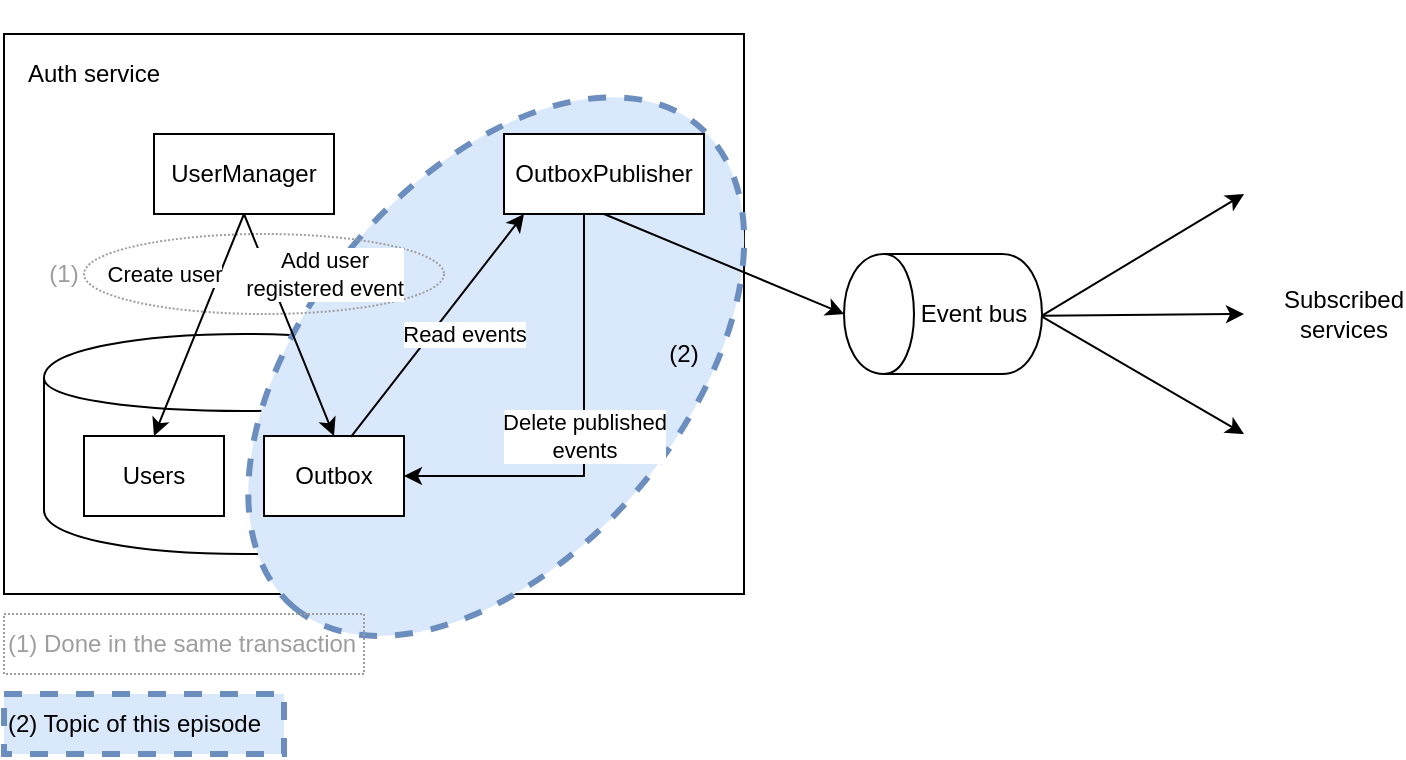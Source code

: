 <mxfile version="13.0.3" type="device"><diagram id="0S89-dWiZSArPoaIlH8q" name="Page-1"><mxGraphModel dx="1178" dy="676" grid="1" gridSize="10" guides="1" tooltips="1" connect="1" arrows="1" fold="1" page="1" pageScale="1" pageWidth="1169" pageHeight="827" math="0" shadow="0"><root><mxCell id="0"/><mxCell id="1" parent="0"/><mxCell id="-u49S37iQLU-LJO_EIy4-6" value="UserManager" style="rounded=0;whiteSpace=wrap;html=1;" parent="1" vertex="1"><mxGeometry x="335" y="370" width="90" height="40" as="geometry"/></mxCell><mxCell id="-u49S37iQLU-LJO_EIy4-20" value="" style="rounded=0;whiteSpace=wrap;html=1;fillColor=none;" parent="1" vertex="1"><mxGeometry x="260" y="320" width="370" height="280" as="geometry"/></mxCell><mxCell id="-u49S37iQLU-LJO_EIy4-1" value="" style="shape=cylinder;whiteSpace=wrap;html=1;boundedLbl=1;backgroundOutline=1;" parent="1" vertex="1"><mxGeometry x="280" y="470" width="200" height="110" as="geometry"/></mxCell><mxCell id="zxj7rD8ylCqqS0n4-8sU-1" value="" style="ellipse;whiteSpace=wrap;html=1;rotation=-230;fillColor=#dae8fc;dashed=1;strokeWidth=3;strokeColor=#6c8ebf;" parent="1" vertex="1"><mxGeometry x="348.88" y="392.58" width="314.47" height="187.45" as="geometry"/></mxCell><mxCell id="-u49S37iQLU-LJO_EIy4-12" value="" style="ellipse;whiteSpace=wrap;html=1;fillColor=none;dashed=1;dashPattern=1 1;strokeColor=#9E9E9E;" parent="1" vertex="1"><mxGeometry x="300" y="420" width="180" height="40" as="geometry"/></mxCell><mxCell id="-u49S37iQLU-LJO_EIy4-2" value="Users" style="rounded=0;whiteSpace=wrap;html=1;" parent="1" vertex="1"><mxGeometry x="300" y="521" width="70" height="40" as="geometry"/></mxCell><mxCell id="-u49S37iQLU-LJO_EIy4-3" value="Outbox" style="rounded=0;whiteSpace=wrap;html=1;" parent="1" vertex="1"><mxGeometry x="390" y="521" width="70" height="40" as="geometry"/></mxCell><mxCell id="-u49S37iQLU-LJO_EIy4-7" value="Create user" style="endArrow=classic;html=1;exitX=0.5;exitY=1;exitDx=0;exitDy=0;entryX=0.5;entryY=0;entryDx=0;entryDy=0;" parent="1" source="-u49S37iQLU-LJO_EIy4-6" target="-u49S37iQLU-LJO_EIy4-2" edge="1"><mxGeometry x="-0.285" y="-26" width="50" height="50" relative="1" as="geometry"><mxPoint x="310" y="310" as="sourcePoint"/><mxPoint x="360" y="260" as="targetPoint"/><mxPoint as="offset"/></mxGeometry></mxCell><mxCell id="-u49S37iQLU-LJO_EIy4-9" value="Add user&lt;br&gt;registered event" style="endArrow=classic;html=1;exitX=0.5;exitY=1;exitDx=0;exitDy=0;entryX=0.5;entryY=0;entryDx=0;entryDy=0;strokeColor=#000000;labelBackgroundColor=#ffffff;" parent="1" source="-u49S37iQLU-LJO_EIy4-6" target="-u49S37iQLU-LJO_EIy4-3" edge="1"><mxGeometry x="-0.285" y="26" width="50" height="50" relative="1" as="geometry"><mxPoint x="480" y="380" as="sourcePoint"/><mxPoint x="530" y="330" as="targetPoint"/><mxPoint as="offset"/></mxGeometry></mxCell><mxCell id="-u49S37iQLU-LJO_EIy4-10" value="Auth service" style="text;html=1;strokeColor=none;fillColor=none;align=center;verticalAlign=middle;whiteSpace=wrap;rounded=0;" parent="1" vertex="1"><mxGeometry x="270" y="330" width="70" height="20" as="geometry"/></mxCell><mxCell id="-u49S37iQLU-LJO_EIy4-14" value="(1) Done in the same transaction" style="text;html=1;strokeColor=#9E9E9E;fillColor=none;align=left;verticalAlign=middle;whiteSpace=wrap;rounded=0;dashed=1;dashPattern=1 1;fontColor=#9E9E9E;" parent="1" vertex="1"><mxGeometry x="260" y="610" width="180" height="30" as="geometry"/></mxCell><mxCell id="-u49S37iQLU-LJO_EIy4-17" value="(1)" style="text;html=1;strokeColor=none;fillColor=none;align=center;verticalAlign=middle;whiteSpace=wrap;rounded=0;dashed=1;dashPattern=1 1;fontColor=#9E9E9E;" parent="1" vertex="1"><mxGeometry x="280" y="430" width="20" height="20" as="geometry"/></mxCell><mxCell id="94qMdh9nwYf7Sl-WtMXE-3" value="Delete published&lt;br&gt;events" style="edgeStyle=orthogonalEdgeStyle;rounded=0;orthogonalLoop=1;jettySize=auto;html=1;entryX=1;entryY=0.5;entryDx=0;entryDy=0;" parent="1" source="-u49S37iQLU-LJO_EIy4-18" target="-u49S37iQLU-LJO_EIy4-3" edge="1"><mxGeometry relative="1" as="geometry"><mxPoint x="560" y="490" as="targetPoint"/><Array as="points"><mxPoint x="550" y="541"/></Array></mxGeometry></mxCell><mxCell id="-u49S37iQLU-LJO_EIy4-18" value="OutboxPublisher" style="rounded=0;whiteSpace=wrap;html=1;" parent="1" vertex="1"><mxGeometry x="510" y="370" width="100" height="40" as="geometry"/></mxCell><mxCell id="-u49S37iQLU-LJO_EIy4-19" value="&lt;font color=&quot;#000000&quot;&gt;Read events&lt;/font&gt;" style="endArrow=classic;html=1;labelBackgroundColor=#ffffff;strokeColor=#000000;fontColor=#9E9E9E;exitX=0.621;exitY=0.012;exitDx=0;exitDy=0;exitPerimeter=0;entryX=0.1;entryY=1;entryDx=0;entryDy=0;entryPerimeter=0;" parent="1" source="-u49S37iQLU-LJO_EIy4-3" target="-u49S37iQLU-LJO_EIy4-18" edge="1"><mxGeometry x="0.068" y="-13" width="50" height="50" relative="1" as="geometry"><mxPoint x="530" y="510" as="sourcePoint"/><mxPoint x="580" y="460" as="targetPoint"/><mxPoint as="offset"/></mxGeometry></mxCell><mxCell id="-u49S37iQLU-LJO_EIy4-23" value="" style="endArrow=classic;html=1;labelBackgroundColor=#ffffff;strokeColor=#000000;fontColor=#000000;exitX=0.5;exitY=1;exitDx=0;exitDy=0;entryX=0.5;entryY=0;entryDx=0;entryDy=0;" parent="1" source="-u49S37iQLU-LJO_EIy4-18" target="-u49S37iQLU-LJO_EIy4-21" edge="1"><mxGeometry width="50" height="50" relative="1" as="geometry"><mxPoint x="700" y="370" as="sourcePoint"/><mxPoint x="750" y="320" as="targetPoint"/></mxGeometry></mxCell><mxCell id="-u49S37iQLU-LJO_EIy4-24" value="" style="group" parent="1" vertex="1" connectable="0"><mxGeometry x="680" y="430" width="100" height="60" as="geometry"/></mxCell><mxCell id="-u49S37iQLU-LJO_EIy4-21" value="" style="shape=cylinder;whiteSpace=wrap;html=1;boundedLbl=1;backgroundOutline=1;rotation=-90;" parent="-u49S37iQLU-LJO_EIy4-24" vertex="1"><mxGeometry x="19.5" y="-19.5" width="60" height="99" as="geometry"/></mxCell><mxCell id="-u49S37iQLU-LJO_EIy4-22" value="Event bus" style="text;html=1;strokeColor=none;fillColor=none;align=center;verticalAlign=middle;whiteSpace=wrap;rounded=0;" parent="-u49S37iQLU-LJO_EIy4-24" vertex="1"><mxGeometry x="30" y="20" width="70" height="20" as="geometry"/></mxCell><mxCell id="-u49S37iQLU-LJO_EIy4-25" value="" style="endArrow=classic;html=1;labelBackgroundColor=#ffffff;strokeColor=#000000;fontColor=#000000;exitX=0.487;exitY=1;exitDx=0;exitDy=0;exitPerimeter=0;" parent="1" source="-u49S37iQLU-LJO_EIy4-21" edge="1"><mxGeometry width="50" height="50" relative="1" as="geometry"><mxPoint x="780" y="460" as="sourcePoint"/><mxPoint x="880" y="400" as="targetPoint"/></mxGeometry></mxCell><mxCell id="-u49S37iQLU-LJO_EIy4-26" value="" style="endArrow=classic;html=1;labelBackgroundColor=#ffffff;strokeColor=#000000;fontColor=#000000;exitX=0.486;exitY=1.001;exitDx=0;exitDy=0;exitPerimeter=0;" parent="1" source="-u49S37iQLU-LJO_EIy4-21" edge="1"><mxGeometry width="50" height="50" relative="1" as="geometry"><mxPoint x="810" y="464" as="sourcePoint"/><mxPoint x="880" y="460" as="targetPoint"/></mxGeometry></mxCell><mxCell id="-u49S37iQLU-LJO_EIy4-27" value="" style="endArrow=classic;html=1;labelBackgroundColor=#ffffff;strokeColor=#000000;fontColor=#000000;exitX=0.478;exitY=1;exitDx=0;exitDy=0;exitPerimeter=0;" parent="1" source="-u49S37iQLU-LJO_EIy4-21" edge="1"><mxGeometry width="50" height="50" relative="1" as="geometry"><mxPoint x="830" y="500" as="sourcePoint"/><mxPoint x="880" y="520" as="targetPoint"/></mxGeometry></mxCell><mxCell id="-u49S37iQLU-LJO_EIy4-28" value="Subscribed services" style="text;html=1;strokeColor=none;fillColor=none;align=center;verticalAlign=middle;whiteSpace=wrap;rounded=0;fontColor=#000000;" parent="1" vertex="1"><mxGeometry x="910" y="450" width="40" height="20" as="geometry"/></mxCell><mxCell id="zxj7rD8ylCqqS0n4-8sU-3" value="&lt;font&gt;(2)&lt;/font&gt;" style="text;html=1;strokeColor=none;fillColor=none;align=center;verticalAlign=middle;whiteSpace=wrap;rounded=0;dashed=1;dashPattern=1 1;fontColor=#000000;" parent="1" vertex="1"><mxGeometry x="590" y="470" width="20" height="20" as="geometry"/></mxCell><mxCell id="zxj7rD8ylCqqS0n4-8sU-4" value="(2) Topic of this episode" style="text;html=1;strokeColor=#6c8ebf;fillColor=#dae8fc;align=left;verticalAlign=middle;whiteSpace=wrap;rounded=0;dashed=1;strokeWidth=3;" parent="1" vertex="1"><mxGeometry x="260" y="650" width="140" height="30" as="geometry"/></mxCell></root></mxGraphModel></diagram></mxfile>